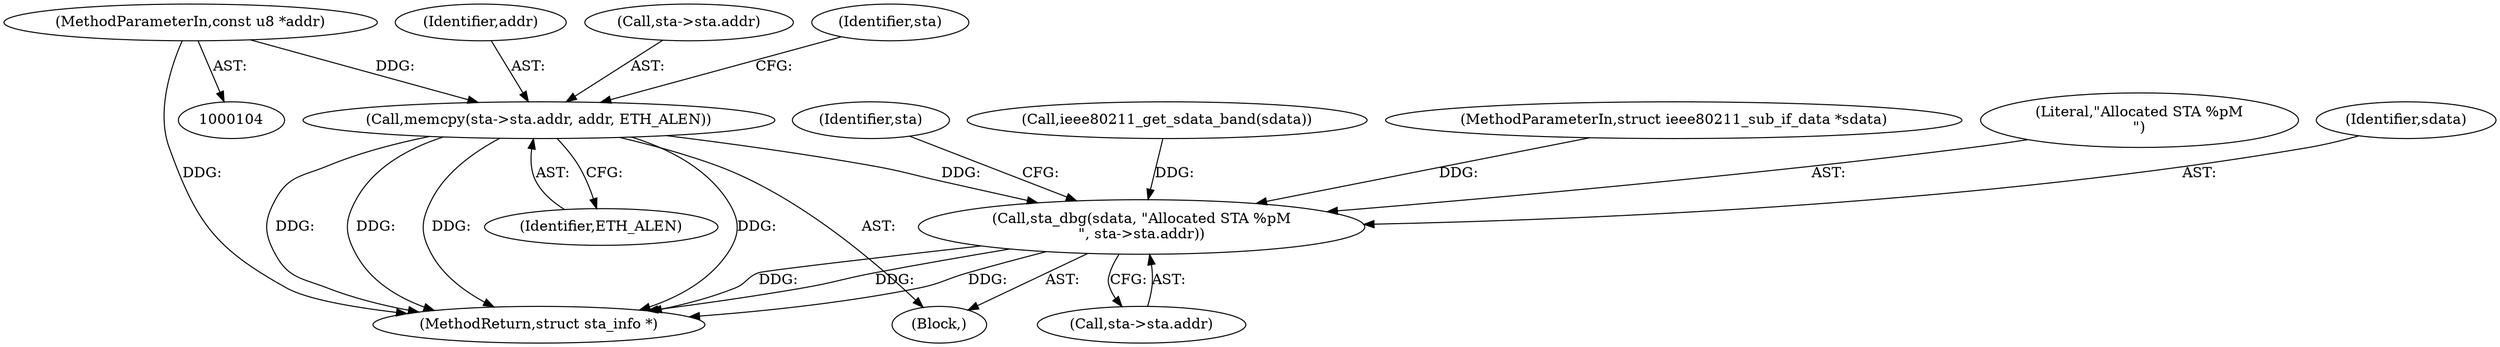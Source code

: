 digraph "0_linux_1d147bfa64293b2723c4fec50922168658e613ba_0@API" {
"1000281" [label="(Call,memcpy(sta->sta.addr, addr, ETH_ALEN))"];
"1000106" [label="(MethodParameterIn,const u8 *addr)"];
"1000487" [label="(Call,sta_dbg(sdata, \"Allocated STA %pM\n\", sta->sta.addr))"];
"1000528" [label="(MethodReturn,struct sta_info *)"];
"1000288" [label="(Identifier,ETH_ALEN)"];
"1000490" [label="(Call,sta->sta.addr)"];
"1000108" [label="(Block,)"];
"1000496" [label="(Identifier,sta)"];
"1000282" [label="(Call,sta->sta.addr)"];
"1000291" [label="(Identifier,sta)"];
"1000446" [label="(Call,ieee80211_get_sdata_band(sdata))"];
"1000281" [label="(Call,memcpy(sta->sta.addr, addr, ETH_ALEN))"];
"1000487" [label="(Call,sta_dbg(sdata, \"Allocated STA %pM\n\", sta->sta.addr))"];
"1000287" [label="(Identifier,addr)"];
"1000106" [label="(MethodParameterIn,const u8 *addr)"];
"1000105" [label="(MethodParameterIn,struct ieee80211_sub_if_data *sdata)"];
"1000489" [label="(Literal,\"Allocated STA %pM\n\")"];
"1000488" [label="(Identifier,sdata)"];
"1000281" -> "1000108"  [label="AST: "];
"1000281" -> "1000288"  [label="CFG: "];
"1000282" -> "1000281"  [label="AST: "];
"1000287" -> "1000281"  [label="AST: "];
"1000288" -> "1000281"  [label="AST: "];
"1000291" -> "1000281"  [label="CFG: "];
"1000281" -> "1000528"  [label="DDG: "];
"1000281" -> "1000528"  [label="DDG: "];
"1000281" -> "1000528"  [label="DDG: "];
"1000281" -> "1000528"  [label="DDG: "];
"1000106" -> "1000281"  [label="DDG: "];
"1000281" -> "1000487"  [label="DDG: "];
"1000106" -> "1000104"  [label="AST: "];
"1000106" -> "1000528"  [label="DDG: "];
"1000487" -> "1000108"  [label="AST: "];
"1000487" -> "1000490"  [label="CFG: "];
"1000488" -> "1000487"  [label="AST: "];
"1000489" -> "1000487"  [label="AST: "];
"1000490" -> "1000487"  [label="AST: "];
"1000496" -> "1000487"  [label="CFG: "];
"1000487" -> "1000528"  [label="DDG: "];
"1000487" -> "1000528"  [label="DDG: "];
"1000487" -> "1000528"  [label="DDG: "];
"1000446" -> "1000487"  [label="DDG: "];
"1000105" -> "1000487"  [label="DDG: "];
}
